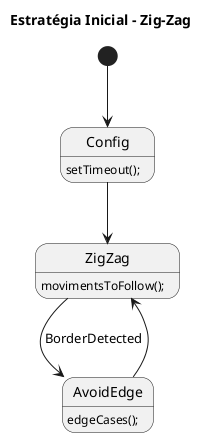 @startuml Initial-ZigZag


title Estratégia Inicial - Zig-Zag

[*] --> Config
Config --> ZigZag
ZigZag --> AvoidEdge : BorderDetected
AvoidEdge --> ZigZag

/'
' Descrições
'/

'Escolher um melhor nome para a ação do estado "AvoidEdge"
Config : setTimeout();
ZigZag : movimentsToFollow();
AvoidEdge : edgeCases();

@enduml
